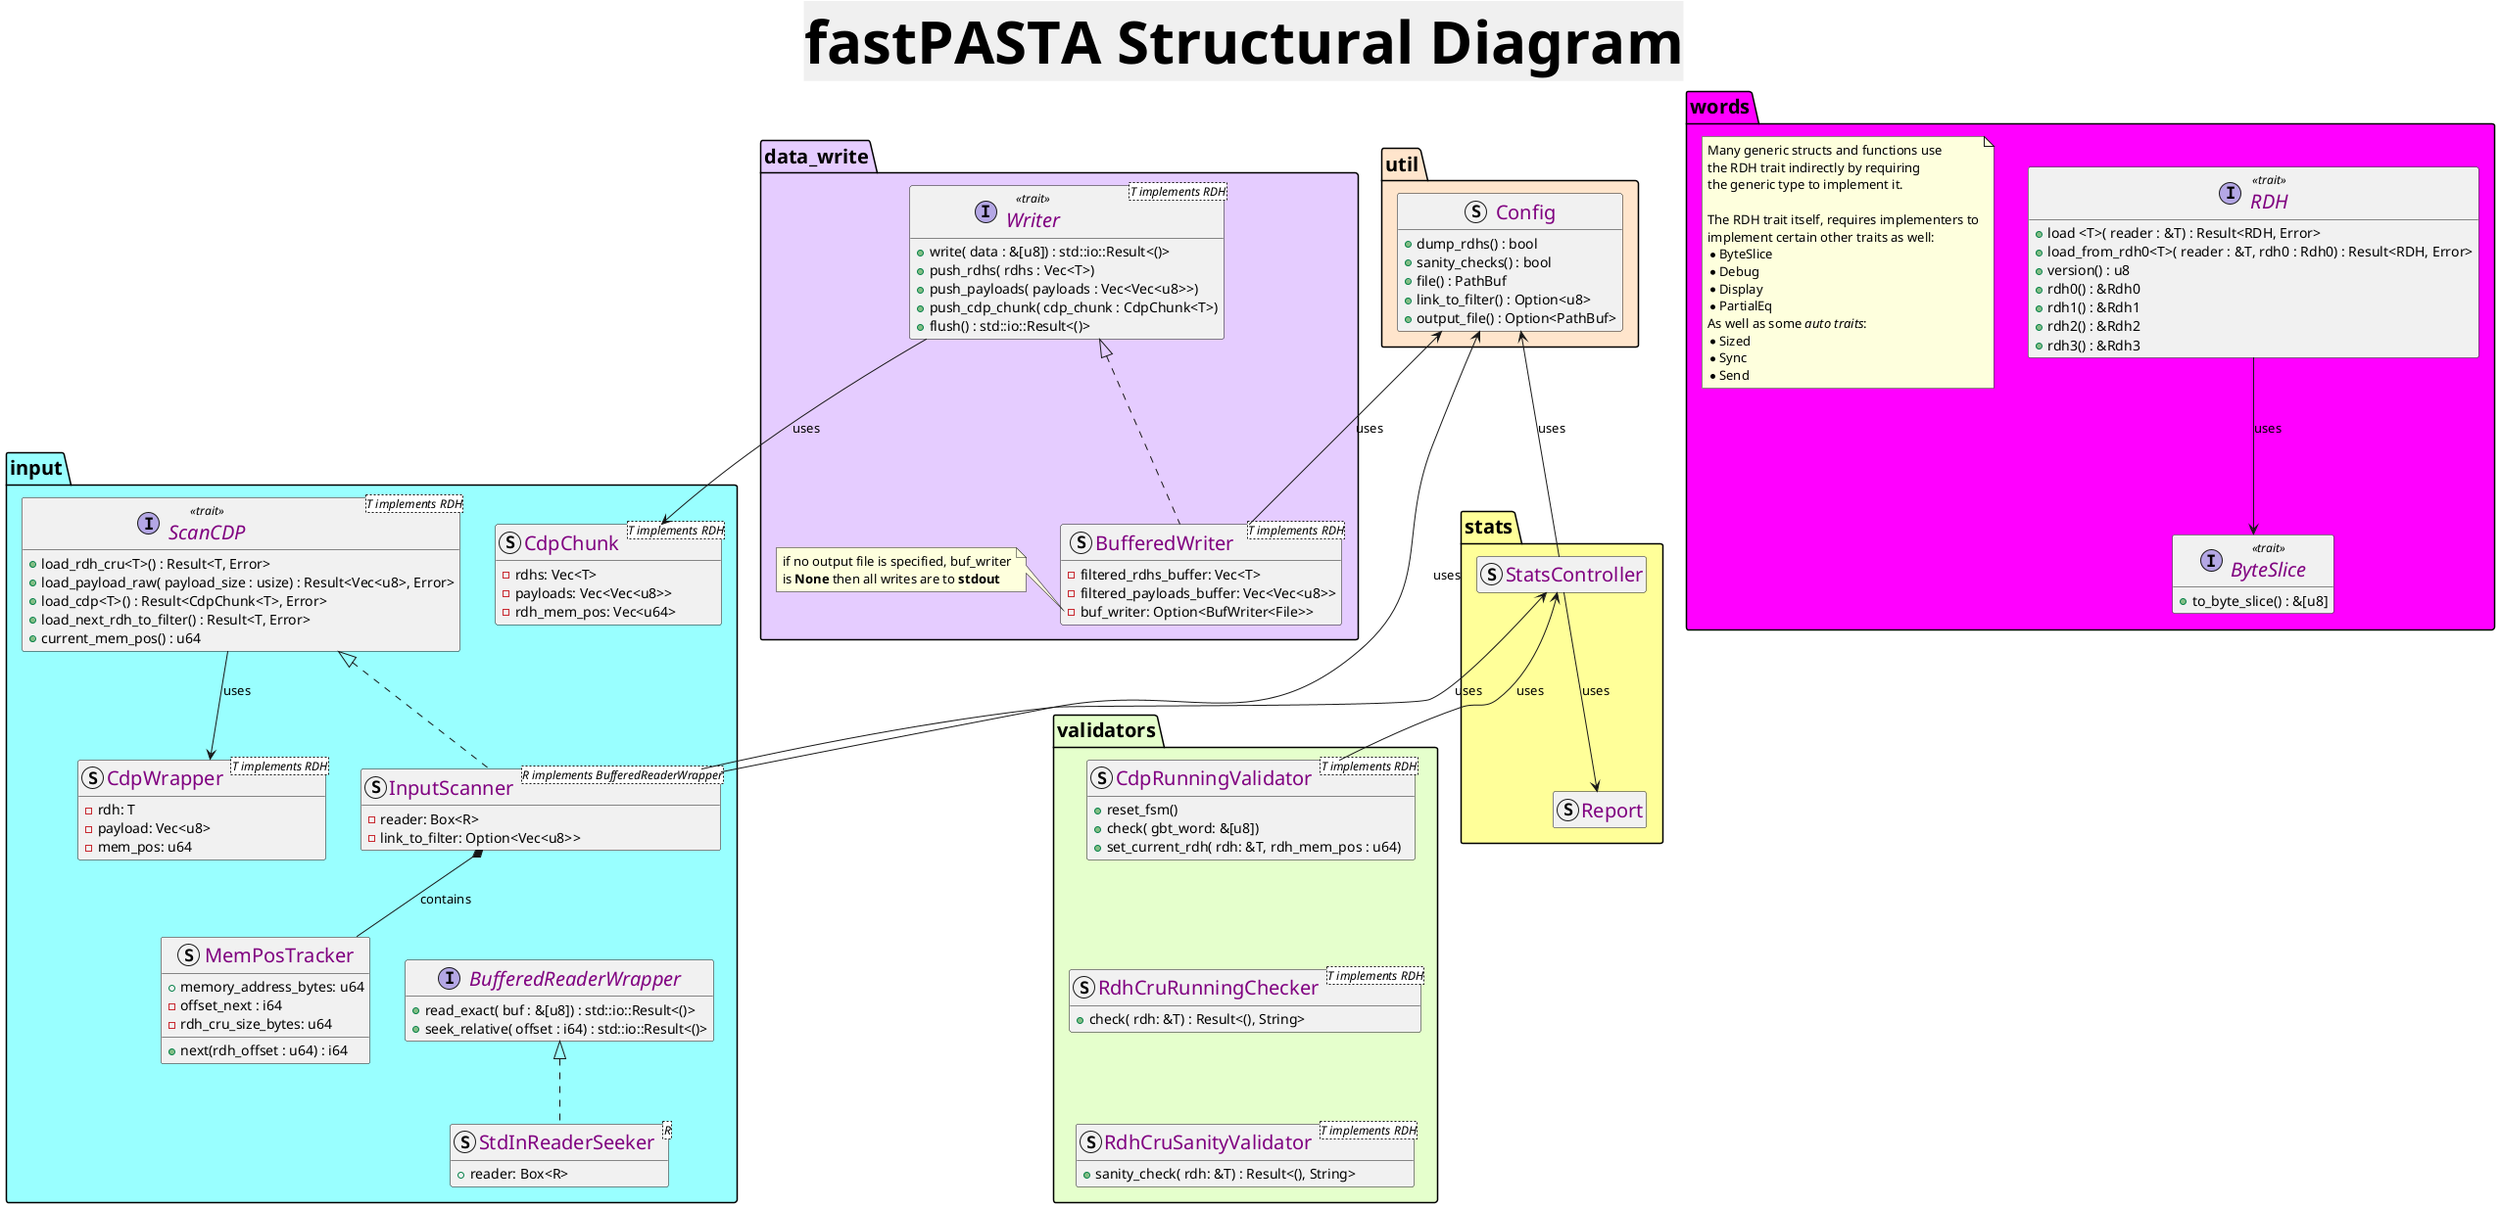 @startuml
<style>
title {
  HorizontalAlignment right
  FontSize 20
  BackGroundColor #F0F0F0
  Margin 1
  Padding 0
}

header {
  HorizontalAlignment center
  FontSize 20
  FontColor purple
}

footer {
  HorizontalAlignment left
  FontSize 28
  FontColor red
}

legend {
  FontSize 30
  BackGroundColor yellow
  Margin 30
  Padding 50
}

caption {
  FontSize 32
}
</style>
Title <size:60>**fastPASTA Structural Diagram**</size>
hide empty members
hide empty methods

package words #FF00FF {
    interface RDH << trait >> {
        + load <T>( reader : &T) : Result<RDH, Error>
        + load_from_rdh0<T>( reader : &T, rdh0 : Rdh0) : Result<RDH, Error>
        + version() : u8
        + rdh0() : &Rdh0
        + rdh1() : &Rdh1
        + rdh2() : &Rdh2
        + rdh3() : &Rdh3
    }
    interface ByteSlice << trait >> {
        + to_byte_slice() : &[u8]
    }
    RDH --> ByteSlice  : uses
    note "Many generic structs and functions use\nthe RDH trait indirectly by requiring\n\
the generic type to implement it.\n\n\
The RDH trait itself, requires implementers to\n\
implement certain other traits as well:\n\
* ByteSlice\n\
* Debug\n\
* Display\n\
* PartialEq\n\
As well as some <i>auto traits</i>:\n\
* Sized\n\
* Sync\n\
* Send" as RdhNote
    'PartialEq + Sized + ByteSlice + std::fmt::Display + std::fmt::Debug + Sync + Send
}


package "stats" #FFFF99 {
    struct StatsController {
    }

    struct Report {
    }

    StatsController --> Report : uses
}



package "input" #99FFFF {
' Data wrapper
    struct CdpChunk<T implements RDH> {
        - rdhs: Vec<T>
        - payloads: Vec<Vec<u8>>
        - rdh_mem_pos: Vec<u64>
    }
' Input module
    interface ScanCDP<T implements RDH> << trait >> {
        + load_rdh_cru<T>() : Result<T, Error>
        + load_payload_raw( payload_size : usize) : Result<Vec<u8>, Error>
        + load_cdp<T>() : Result<CdpChunk<T>, Error>
        + load_next_rdh_to_filter() : Result<T, Error>
        + current_mem_pos() : u64
    }
    struct CdpWrapper<T implements RDH> {
        - rdh: T
        - payload: Vec<u8>
        - mem_pos: u64
    }
    ScanCDP --> CdpWrapper : uses



    struct InputScanner<R implements BufferedReaderWrapper> implements ScanCDP {
        - reader: Box<R>
        - link_to_filter: Option<Vec<u8>>
    }

    struct MemPosTracker {
        + memory_address_bytes: u64
        - offset_next : i64
        - rdh_cru_size_bytes: u64
        + next(rdh_offset : u64) : i64
    }
    InputScanner *-down- MemPosTracker : contains

    interface BufferedReaderWrapper {
        + read_exact( buf : &[u8]) : std::io::Result<()>
        + seek_relative( offset : i64) : std::io::Result<()>
    }
    BufferedReaderWrapper -[hidden]up-> InputScanner

    struct StdInReaderSeeker<R> implements BufferedReaderWrapper {
        + reader: Box<R>
    }
}


' Output module
package "data_write" #E5CCFF {
    interface Writer<T implements RDH> << trait >> {
        + write( data : &[u8]) : std::io::Result<()>
        + push_rdhs( rdhs : Vec<T>)
        + push_payloads( payloads : Vec<Vec<u8>>)
        + push_cdp_chunk( cdp_chunk : CdpChunk<T>)
        + flush() : std::io::Result<()>
    }
    struct BufferedWriter<T implements RDH> implements Writer
    {
        - filtered_rdhs_buffer: Vec<T>
        - filtered_payloads_buffer: Vec<Vec<u8>>
        - buf_writer: Option<BufWriter<File>>
    }
Writer --> CdpChunk : uses
note left of BufferedWriter::buf_writer
 if no output file is specified, buf_writer
 is **None** then all writes are to **stdout**
end note
}



package "validators" #E5FFCC {
    struct CdpRunningValidator<T implements RDH> {
        + reset_fsm()
        + check( gbt_word: &[u8])
        + set_current_rdh( rdh: &T, rdh_mem_pos : u64)
    }
    CdpRunningValidator -up-> StatsController : uses

    struct RdhCruSanityValidator<T implements RDH> {
        + sanity_check( rdh: &T) : Result<(), String>
    }

    struct RdhCruRunningChecker<T implements RDH> {
        + check( rdh: &T) : Result<(), String>
    }
    'Formatting helpers
    RdhCruRunningChecker -[hidden]up-> CdpRunningValidator
    RdhCruSanityValidator -[hidden]up-> RdhCruRunningChecker
}

package "util" #FFE5CC {
    struct Config {
        + dump_rdhs() : bool
        + sanity_checks() : bool
        + file() : PathBuf
        + link_to_filter() : Option<u8>
        + output_file() : Option<PathBuf>
    }
}




InputScanner -up-> StatsController : uses
StatsController -up-> Config : uses
BufferedWriter -up-> Config : uses
InputScanner -up-> Config : uses


@enduml

